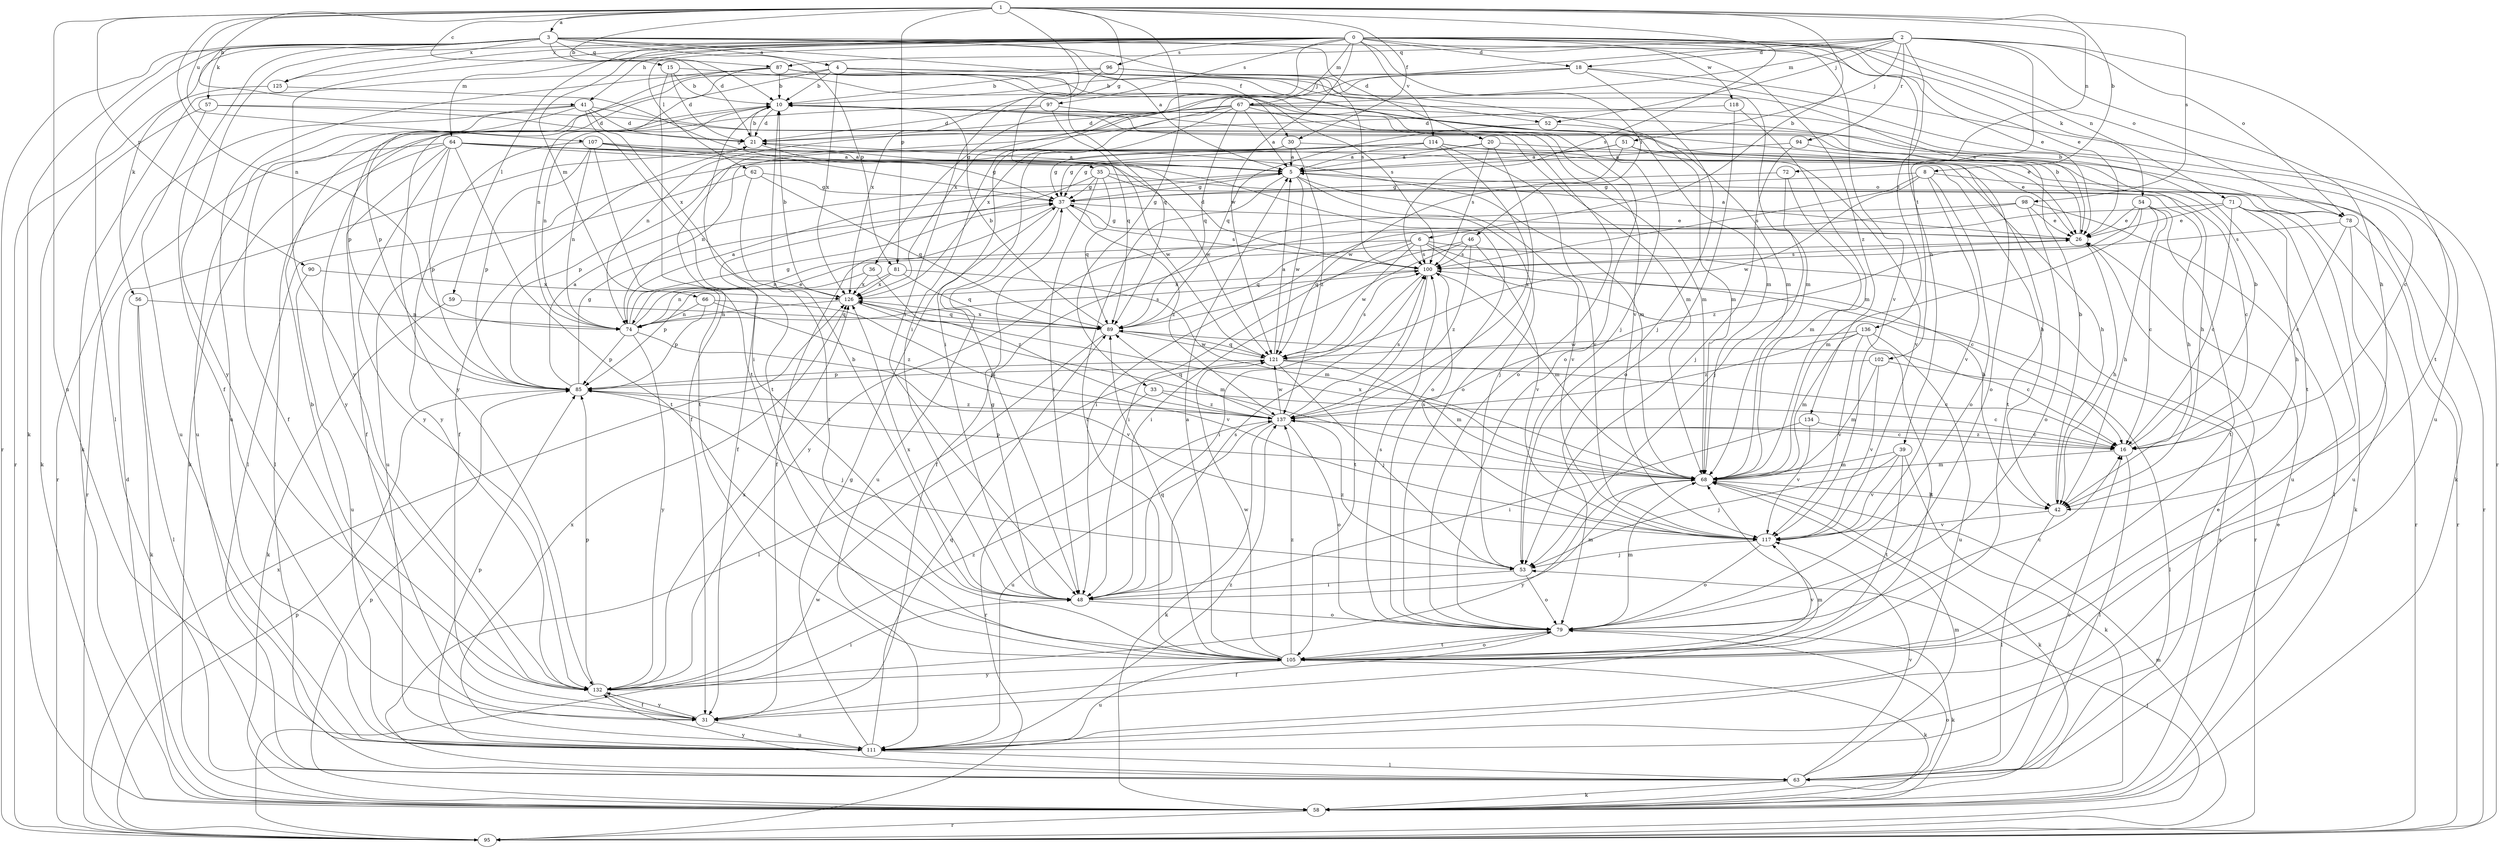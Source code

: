 strict digraph  {
0;
1;
2;
3;
4;
5;
6;
8;
10;
15;
16;
18;
20;
21;
26;
30;
31;
33;
35;
36;
37;
39;
41;
42;
46;
48;
51;
52;
53;
54;
56;
57;
58;
59;
62;
63;
64;
66;
67;
68;
71;
72;
74;
78;
79;
81;
85;
87;
89;
90;
94;
95;
96;
97;
98;
100;
102;
105;
107;
111;
114;
117;
118;
121;
125;
126;
132;
134;
136;
137;
0 -> 18  [label=d];
0 -> 26  [label=e];
0 -> 39  [label=h];
0 -> 41  [label=h];
0 -> 46  [label=i];
0 -> 48  [label=i];
0 -> 54  [label=k];
0 -> 56  [label=k];
0 -> 59  [label=l];
0 -> 62  [label=l];
0 -> 64  [label=m];
0 -> 66  [label=m];
0 -> 67  [label=m];
0 -> 71  [label=n];
0 -> 78  [label=o];
0 -> 96  [label=s];
0 -> 97  [label=s];
0 -> 114  [label=v];
0 -> 117  [label=v];
0 -> 118  [label=w];
0 -> 121  [label=w];
0 -> 125  [label=x];
0 -> 132  [label=y];
0 -> 134  [label=z];
1 -> 3  [label=a];
1 -> 6  [label=b];
1 -> 8  [label=b];
1 -> 10  [label=b];
1 -> 15  [label=c];
1 -> 30  [label=f];
1 -> 33  [label=g];
1 -> 35  [label=g];
1 -> 41  [label=h];
1 -> 48  [label=i];
1 -> 72  [label=n];
1 -> 74  [label=n];
1 -> 81  [label=p];
1 -> 90  [label=r];
1 -> 98  [label=s];
1 -> 100  [label=s];
1 -> 107  [label=u];
1 -> 111  [label=u];
2 -> 18  [label=d];
2 -> 36  [label=g];
2 -> 42  [label=h];
2 -> 51  [label=j];
2 -> 52  [label=j];
2 -> 67  [label=m];
2 -> 78  [label=o];
2 -> 87  [label=q];
2 -> 94  [label=r];
2 -> 102  [label=t];
2 -> 105  [label=t];
2 -> 136  [label=z];
3 -> 4  [label=a];
3 -> 5  [label=a];
3 -> 20  [label=d];
3 -> 21  [label=d];
3 -> 26  [label=e];
3 -> 30  [label=f];
3 -> 31  [label=f];
3 -> 57  [label=k];
3 -> 58  [label=k];
3 -> 63  [label=l];
3 -> 81  [label=p];
3 -> 87  [label=q];
3 -> 95  [label=r];
3 -> 100  [label=s];
3 -> 125  [label=x];
3 -> 132  [label=y];
4 -> 10  [label=b];
4 -> 52  [label=j];
4 -> 53  [label=j];
4 -> 68  [label=m];
4 -> 74  [label=n];
4 -> 85  [label=p];
4 -> 89  [label=q];
4 -> 126  [label=x];
5 -> 37  [label=g];
5 -> 53  [label=j];
5 -> 78  [label=o];
5 -> 105  [label=t];
5 -> 117  [label=v];
5 -> 121  [label=w];
6 -> 16  [label=c];
6 -> 42  [label=h];
6 -> 48  [label=i];
6 -> 74  [label=n];
6 -> 89  [label=q];
6 -> 95  [label=r];
6 -> 100  [label=s];
6 -> 121  [label=w];
8 -> 37  [label=g];
8 -> 79  [label=o];
8 -> 95  [label=r];
8 -> 100  [label=s];
8 -> 117  [label=v];
8 -> 121  [label=w];
10 -> 21  [label=d];
10 -> 74  [label=n];
10 -> 105  [label=t];
10 -> 132  [label=y];
15 -> 10  [label=b];
15 -> 21  [label=d];
15 -> 105  [label=t];
15 -> 117  [label=v];
16 -> 10  [label=b];
16 -> 63  [label=l];
16 -> 68  [label=m];
16 -> 137  [label=z];
18 -> 10  [label=b];
18 -> 48  [label=i];
18 -> 53  [label=j];
18 -> 95  [label=r];
18 -> 111  [label=u];
18 -> 126  [label=x];
20 -> 5  [label=a];
20 -> 26  [label=e];
20 -> 63  [label=l];
20 -> 79  [label=o];
20 -> 100  [label=s];
21 -> 5  [label=a];
21 -> 10  [label=b];
21 -> 31  [label=f];
21 -> 37  [label=g];
26 -> 5  [label=a];
26 -> 10  [label=b];
26 -> 37  [label=g];
26 -> 42  [label=h];
26 -> 100  [label=s];
30 -> 5  [label=a];
30 -> 37  [label=g];
30 -> 42  [label=h];
30 -> 48  [label=i];
30 -> 137  [label=z];
31 -> 68  [label=m];
31 -> 111  [label=u];
31 -> 132  [label=y];
33 -> 16  [label=c];
33 -> 95  [label=r];
33 -> 137  [label=z];
35 -> 16  [label=c];
35 -> 31  [label=f];
35 -> 37  [label=g];
35 -> 42  [label=h];
35 -> 48  [label=i];
35 -> 89  [label=q];
36 -> 74  [label=n];
36 -> 126  [label=x];
36 -> 137  [label=z];
37 -> 26  [label=e];
37 -> 31  [label=f];
37 -> 100  [label=s];
37 -> 111  [label=u];
37 -> 137  [label=z];
39 -> 53  [label=j];
39 -> 58  [label=k];
39 -> 68  [label=m];
39 -> 105  [label=t];
39 -> 117  [label=v];
41 -> 21  [label=d];
41 -> 31  [label=f];
41 -> 48  [label=i];
41 -> 68  [label=m];
41 -> 95  [label=r];
41 -> 111  [label=u];
41 -> 126  [label=x];
42 -> 10  [label=b];
42 -> 63  [label=l];
42 -> 117  [label=v];
46 -> 48  [label=i];
46 -> 89  [label=q];
46 -> 100  [label=s];
46 -> 117  [label=v];
46 -> 137  [label=z];
48 -> 10  [label=b];
48 -> 37  [label=g];
48 -> 68  [label=m];
48 -> 79  [label=o];
48 -> 100  [label=s];
48 -> 126  [label=x];
51 -> 5  [label=a];
51 -> 37  [label=g];
51 -> 79  [label=o];
51 -> 117  [label=v];
51 -> 121  [label=w];
52 -> 68  [label=m];
52 -> 89  [label=q];
53 -> 48  [label=i];
53 -> 79  [label=o];
53 -> 137  [label=z];
54 -> 16  [label=c];
54 -> 26  [label=e];
54 -> 42  [label=h];
54 -> 68  [label=m];
54 -> 105  [label=t];
54 -> 137  [label=z];
56 -> 58  [label=k];
56 -> 63  [label=l];
56 -> 74  [label=n];
57 -> 21  [label=d];
57 -> 26  [label=e];
57 -> 58  [label=k];
57 -> 111  [label=u];
58 -> 21  [label=d];
58 -> 26  [label=e];
58 -> 79  [label=o];
58 -> 85  [label=p];
58 -> 95  [label=r];
58 -> 100  [label=s];
59 -> 58  [label=k];
59 -> 89  [label=q];
62 -> 37  [label=g];
62 -> 89  [label=q];
62 -> 105  [label=t];
62 -> 111  [label=u];
63 -> 16  [label=c];
63 -> 26  [label=e];
63 -> 58  [label=k];
63 -> 68  [label=m];
63 -> 117  [label=v];
63 -> 132  [label=y];
64 -> 5  [label=a];
64 -> 31  [label=f];
64 -> 42  [label=h];
64 -> 63  [label=l];
64 -> 79  [label=o];
64 -> 85  [label=p];
64 -> 95  [label=r];
64 -> 105  [label=t];
64 -> 121  [label=w];
64 -> 132  [label=y];
66 -> 74  [label=n];
66 -> 85  [label=p];
66 -> 117  [label=v];
66 -> 137  [label=z];
67 -> 5  [label=a];
67 -> 16  [label=c];
67 -> 21  [label=d];
67 -> 31  [label=f];
67 -> 68  [label=m];
67 -> 74  [label=n];
67 -> 89  [label=q];
67 -> 105  [label=t];
67 -> 126  [label=x];
68 -> 42  [label=h];
68 -> 58  [label=k];
68 -> 85  [label=p];
68 -> 126  [label=x];
68 -> 132  [label=y];
71 -> 16  [label=c];
71 -> 26  [label=e];
71 -> 42  [label=h];
71 -> 48  [label=i];
71 -> 58  [label=k];
71 -> 95  [label=r];
71 -> 111  [label=u];
72 -> 37  [label=g];
72 -> 53  [label=j];
72 -> 68  [label=m];
74 -> 5  [label=a];
74 -> 26  [label=e];
74 -> 37  [label=g];
74 -> 85  [label=p];
74 -> 100  [label=s];
74 -> 117  [label=v];
74 -> 132  [label=y];
78 -> 10  [label=b];
78 -> 16  [label=c];
78 -> 95  [label=r];
78 -> 100  [label=s];
78 -> 111  [label=u];
79 -> 16  [label=c];
79 -> 31  [label=f];
79 -> 58  [label=k];
79 -> 68  [label=m];
79 -> 100  [label=s];
79 -> 105  [label=t];
81 -> 68  [label=m];
81 -> 85  [label=p];
81 -> 89  [label=q];
81 -> 126  [label=x];
85 -> 5  [label=a];
85 -> 37  [label=g];
85 -> 53  [label=j];
85 -> 137  [label=z];
87 -> 10  [label=b];
87 -> 68  [label=m];
87 -> 79  [label=o];
87 -> 85  [label=p];
87 -> 100  [label=s];
87 -> 111  [label=u];
87 -> 132  [label=y];
89 -> 10  [label=b];
89 -> 16  [label=c];
89 -> 63  [label=l];
89 -> 121  [label=w];
89 -> 126  [label=x];
90 -> 111  [label=u];
90 -> 126  [label=x];
94 -> 5  [label=a];
94 -> 42  [label=h];
94 -> 53  [label=j];
95 -> 53  [label=j];
95 -> 68  [label=m];
95 -> 85  [label=p];
95 -> 121  [label=w];
95 -> 126  [label=x];
96 -> 10  [label=b];
96 -> 26  [label=e];
96 -> 58  [label=k];
96 -> 68  [label=m];
96 -> 126  [label=x];
97 -> 21  [label=d];
97 -> 58  [label=k];
97 -> 79  [label=o];
97 -> 89  [label=q];
98 -> 26  [label=e];
98 -> 31  [label=f];
98 -> 63  [label=l];
98 -> 79  [label=o];
98 -> 132  [label=y];
100 -> 21  [label=d];
100 -> 48  [label=i];
100 -> 68  [label=m];
100 -> 105  [label=t];
100 -> 126  [label=x];
102 -> 63  [label=l];
102 -> 68  [label=m];
102 -> 85  [label=p];
102 -> 117  [label=v];
105 -> 5  [label=a];
105 -> 58  [label=k];
105 -> 79  [label=o];
105 -> 89  [label=q];
105 -> 111  [label=u];
105 -> 117  [label=v];
105 -> 121  [label=w];
105 -> 132  [label=y];
105 -> 137  [label=z];
107 -> 5  [label=a];
107 -> 68  [label=m];
107 -> 74  [label=n];
107 -> 85  [label=p];
107 -> 105  [label=t];
107 -> 121  [label=w];
107 -> 132  [label=y];
111 -> 37  [label=g];
111 -> 63  [label=l];
111 -> 85  [label=p];
111 -> 89  [label=q];
111 -> 126  [label=x];
111 -> 137  [label=z];
114 -> 5  [label=a];
114 -> 37  [label=g];
114 -> 58  [label=k];
114 -> 74  [label=n];
114 -> 85  [label=p];
114 -> 105  [label=t];
114 -> 117  [label=v];
114 -> 137  [label=z];
117 -> 53  [label=j];
117 -> 79  [label=o];
117 -> 100  [label=s];
118 -> 21  [label=d];
118 -> 68  [label=m];
118 -> 79  [label=o];
121 -> 5  [label=a];
121 -> 16  [label=c];
121 -> 53  [label=j];
121 -> 68  [label=m];
121 -> 85  [label=p];
121 -> 89  [label=q];
121 -> 100  [label=s];
125 -> 37  [label=g];
125 -> 95  [label=r];
126 -> 10  [label=b];
126 -> 68  [label=m];
126 -> 74  [label=n];
126 -> 89  [label=q];
132 -> 10  [label=b];
132 -> 31  [label=f];
132 -> 48  [label=i];
132 -> 85  [label=p];
132 -> 126  [label=x];
132 -> 137  [label=z];
134 -> 16  [label=c];
134 -> 48  [label=i];
134 -> 117  [label=v];
136 -> 68  [label=m];
136 -> 105  [label=t];
136 -> 111  [label=u];
136 -> 117  [label=v];
136 -> 121  [label=w];
136 -> 137  [label=z];
137 -> 16  [label=c];
137 -> 58  [label=k];
137 -> 79  [label=o];
137 -> 89  [label=q];
137 -> 100  [label=s];
137 -> 111  [label=u];
137 -> 121  [label=w];
}

